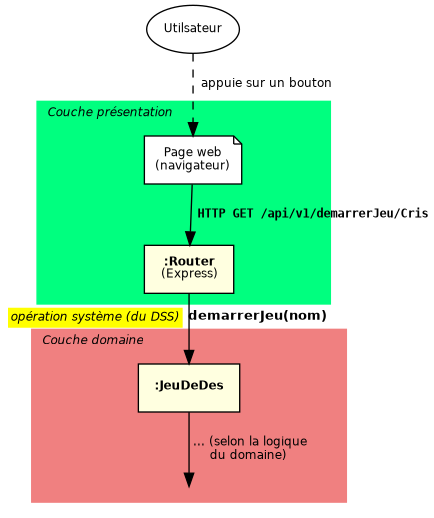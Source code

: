 @startdot
digraph G {
	graph [/* labelloc=top,label="Software System - System Context",fontname="Helvetica",fontsize=12 */];
	edge [fontname="Helvetica",fontsize=9,labelfontname="Helvetica",labelfontsize=9];
	node [fontname="Helvetica",fontsize=9, shape=box, style=filled, fillcolor="white"];

   	c0 [label="Utilsateur", shape=oval]
    subgraph cluster_0 {
        style=filled;
		label = "Couche présentation"; labeljust=l; fontname="Helvetica-Oblique";fontsize=9;
        color = springgreen;
	    c1 [label="Page web\n(navigateur)", shape=note]
    	c1 -> c2 [label=" HTTP GET /api/v1/demarrerJeu/Cris", fontname="Courier-Bold"];
        c11 [label="" , shape=none, fillcolor=invis]
        c13 [label="" , shape=none, fillcolor=invis]
	    c2 [label=<<TABLE BORDER="0" ALIGN="LEFT"><TR><TD><B>:Router</B><BR/>(Express)</TD></TR></TABLE>>, style=filled, fillcolor=lightyellow]
    	c11 -> c13 [label="", style=invis];
	}
    subgraph cluster_1 {
        style=filled; color = lightcoral;
		label = "Couche domaine"; labeljust=l; fontname="Helvetica-Oblique";fontsize=9;
	    c4 [label="", shape=point, fillcolor=invis, color=invis]
	    c5 [label="", shape=none, fillcolor=invis]
    	c3 [label=<<TABLE BORDER="0" ALIGN="LEFT"><TR><TD><b>:JeuDeDes</b></TD></TR></TABLE>>, style=filled, fillcolor=lightyellow]
	    c6 [label="", shape=none, fillcolor=invis]
    }

    c2 -> c3 [taillabel=<<TABLE BORDER="0" ALIGN="LEFT"><TR><TD VALIGN="MIDDLE" BGCOLOR="yellow"><FONT FACE="Helvetica-Oblique" POINT-SIZE="9">op&eacute;ration syst&egrave;me (du DSS)</FONT></TD><TD><FONT FACE="Helvetica" POINT-SIZE="10"><B>demarrerJeu(nom)</B></FONT></TD></TR></TABLE>>,
	         labeldistance = 2.3, labelangle=-40]

	c0 -> c1 [label="  appuie sur un bouton", style=dashed, labeljust=r];
    c3 -> c4 [label=" ... (selon la logique\ndu domaine)"]
}
@enddot
